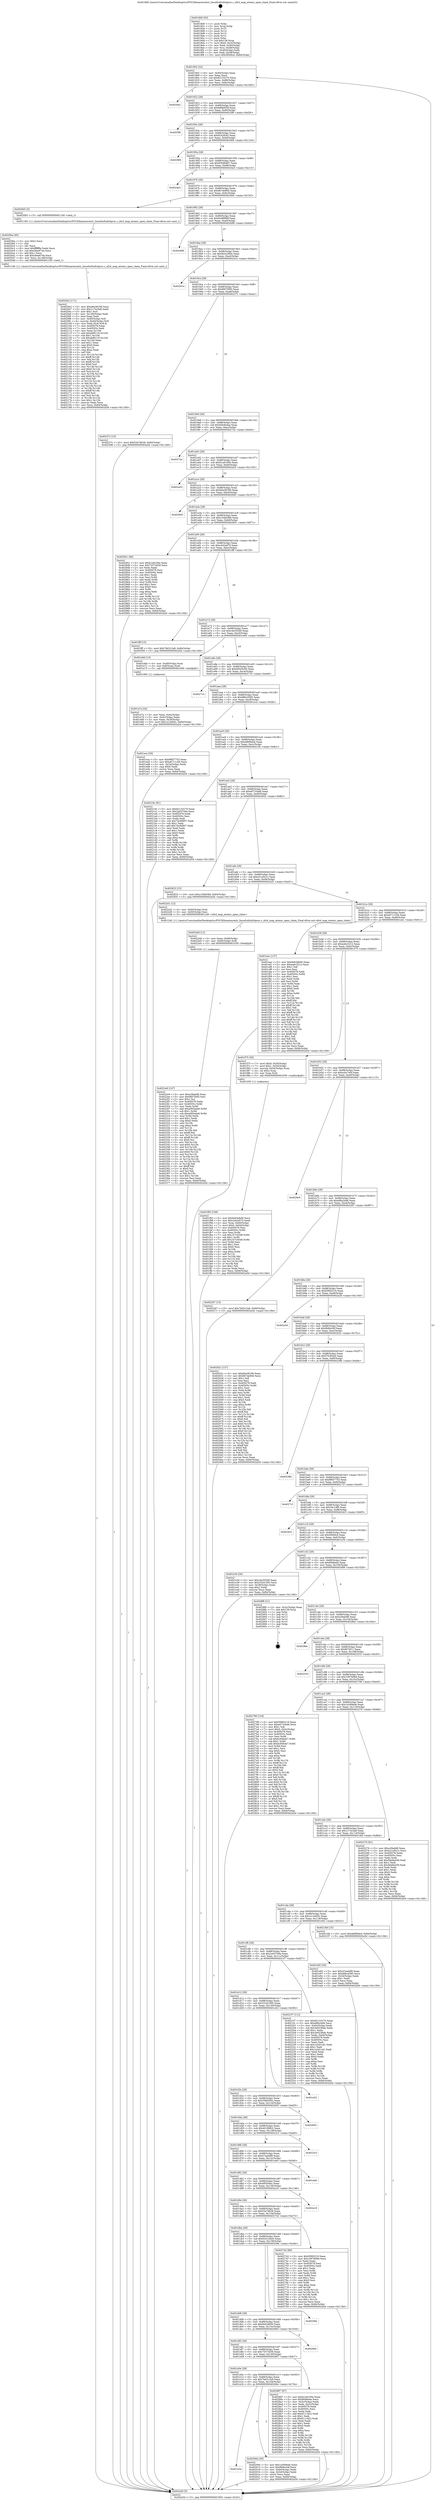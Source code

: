 digraph "0x4018d0" {
  label = "0x4018d0 (/mnt/c/Users/mathe/Desktop/tcc/POCII/binaries/extr_linuxfsnfsnfs4proc.c_nfs4_map_atomic_open_claim_Final-ollvm.out::main(0))"
  labelloc = "t"
  node[shape=record]

  Entry [label="",width=0.3,height=0.3,shape=circle,fillcolor=black,style=filled]
  "0x401902" [label="{
     0x401902 [32]\l
     | [instrs]\l
     &nbsp;&nbsp;0x401902 \<+6\>: mov -0x84(%rbp),%eax\l
     &nbsp;&nbsp;0x401908 \<+2\>: mov %eax,%ecx\l
     &nbsp;&nbsp;0x40190a \<+6\>: sub $0x82133270,%ecx\l
     &nbsp;&nbsp;0x401910 \<+6\>: mov %eax,-0x88(%rbp)\l
     &nbsp;&nbsp;0x401916 \<+6\>: mov %ecx,-0x8c(%rbp)\l
     &nbsp;&nbsp;0x40191c \<+6\>: je 00000000004029a2 \<main+0x10d2\>\l
  }"]
  "0x4029a2" [label="{
     0x4029a2\l
  }", style=dashed]
  "0x401922" [label="{
     0x401922 [28]\l
     | [instrs]\l
     &nbsp;&nbsp;0x401922 \<+5\>: jmp 0000000000401927 \<main+0x57\>\l
     &nbsp;&nbsp;0x401927 \<+6\>: mov -0x88(%rbp),%eax\l
     &nbsp;&nbsp;0x40192d \<+5\>: sub $0x8d8b655f,%eax\l
     &nbsp;&nbsp;0x401932 \<+6\>: mov %eax,-0x90(%rbp)\l
     &nbsp;&nbsp;0x401938 \<+6\>: je 00000000004025f6 \<main+0xd26\>\l
  }"]
  Exit [label="",width=0.3,height=0.3,shape=circle,fillcolor=black,style=filled,peripheries=2]
  "0x4025f6" [label="{
     0x4025f6\l
  }", style=dashed]
  "0x40193e" [label="{
     0x40193e [28]\l
     | [instrs]\l
     &nbsp;&nbsp;0x40193e \<+5\>: jmp 0000000000401943 \<main+0x73\>\l
     &nbsp;&nbsp;0x401943 \<+6\>: mov -0x88(%rbp),%eax\l
     &nbsp;&nbsp;0x401949 \<+5\>: sub $0x9242fc92,%eax\l
     &nbsp;&nbsp;0x40194e \<+6\>: mov %eax,-0x94(%rbp)\l
     &nbsp;&nbsp;0x401954 \<+6\>: je 00000000004029f4 \<main+0x1124\>\l
  }"]
  "0x4022e9" [label="{
     0x4022e9 [147]\l
     | [instrs]\l
     &nbsp;&nbsp;0x4022e9 \<+5\>: mov $0xa39ab98,%eax\l
     &nbsp;&nbsp;0x4022ee \<+5\>: mov $0x9fd700f3,%esi\l
     &nbsp;&nbsp;0x4022f3 \<+2\>: mov $0x1,%cl\l
     &nbsp;&nbsp;0x4022f5 \<+7\>: mov 0x405078,%edx\l
     &nbsp;&nbsp;0x4022fc \<+8\>: mov 0x40505c,%r8d\l
     &nbsp;&nbsp;0x402304 \<+3\>: mov %edx,%r9d\l
     &nbsp;&nbsp;0x402307 \<+7\>: add $0xa065abe6,%r9d\l
     &nbsp;&nbsp;0x40230e \<+4\>: sub $0x1,%r9d\l
     &nbsp;&nbsp;0x402312 \<+7\>: sub $0xa065abe6,%r9d\l
     &nbsp;&nbsp;0x402319 \<+4\>: imul %r9d,%edx\l
     &nbsp;&nbsp;0x40231d \<+3\>: and $0x1,%edx\l
     &nbsp;&nbsp;0x402320 \<+3\>: cmp $0x0,%edx\l
     &nbsp;&nbsp;0x402323 \<+4\>: sete %r10b\l
     &nbsp;&nbsp;0x402327 \<+4\>: cmp $0xa,%r8d\l
     &nbsp;&nbsp;0x40232b \<+4\>: setl %r11b\l
     &nbsp;&nbsp;0x40232f \<+3\>: mov %r10b,%bl\l
     &nbsp;&nbsp;0x402332 \<+3\>: xor $0xff,%bl\l
     &nbsp;&nbsp;0x402335 \<+3\>: mov %r11b,%r14b\l
     &nbsp;&nbsp;0x402338 \<+4\>: xor $0xff,%r14b\l
     &nbsp;&nbsp;0x40233c \<+3\>: xor $0x0,%cl\l
     &nbsp;&nbsp;0x40233f \<+3\>: mov %bl,%r15b\l
     &nbsp;&nbsp;0x402342 \<+4\>: and $0x0,%r15b\l
     &nbsp;&nbsp;0x402346 \<+3\>: and %cl,%r10b\l
     &nbsp;&nbsp;0x402349 \<+3\>: mov %r14b,%r12b\l
     &nbsp;&nbsp;0x40234c \<+4\>: and $0x0,%r12b\l
     &nbsp;&nbsp;0x402350 \<+3\>: and %cl,%r11b\l
     &nbsp;&nbsp;0x402353 \<+3\>: or %r10b,%r15b\l
     &nbsp;&nbsp;0x402356 \<+3\>: or %r11b,%r12b\l
     &nbsp;&nbsp;0x402359 \<+3\>: xor %r12b,%r15b\l
     &nbsp;&nbsp;0x40235c \<+3\>: or %r14b,%bl\l
     &nbsp;&nbsp;0x40235f \<+3\>: xor $0xff,%bl\l
     &nbsp;&nbsp;0x402362 \<+3\>: or $0x0,%cl\l
     &nbsp;&nbsp;0x402365 \<+2\>: and %cl,%bl\l
     &nbsp;&nbsp;0x402367 \<+3\>: or %bl,%r15b\l
     &nbsp;&nbsp;0x40236a \<+4\>: test $0x1,%r15b\l
     &nbsp;&nbsp;0x40236e \<+3\>: cmovne %esi,%eax\l
     &nbsp;&nbsp;0x402371 \<+6\>: mov %eax,-0x84(%rbp)\l
     &nbsp;&nbsp;0x402377 \<+5\>: jmp 0000000000402a5d \<main+0x118d\>\l
  }"]
  "0x4029f4" [label="{
     0x4029f4\l
  }", style=dashed]
  "0x40195a" [label="{
     0x40195a [28]\l
     | [instrs]\l
     &nbsp;&nbsp;0x40195a \<+5\>: jmp 000000000040195f \<main+0x8f\>\l
     &nbsp;&nbsp;0x40195f \<+6\>: mov -0x88(%rbp),%eax\l
     &nbsp;&nbsp;0x401965 \<+5\>: sub $0x930d6d97,%eax\l
     &nbsp;&nbsp;0x40196a \<+6\>: mov %eax,-0x98(%rbp)\l
     &nbsp;&nbsp;0x401970 \<+6\>: je 00000000004024e3 \<main+0xc13\>\l
  }"]
  "0x4022dd" [label="{
     0x4022dd [12]\l
     | [instrs]\l
     &nbsp;&nbsp;0x4022dd \<+3\>: mov %eax,-0x68(%rbp)\l
     &nbsp;&nbsp;0x4022e0 \<+4\>: mov -0x60(%rbp),%rdi\l
     &nbsp;&nbsp;0x4022e4 \<+5\>: call 0000000000401030 \<free@plt\>\l
     | [calls]\l
     &nbsp;&nbsp;0x401030 \{1\} (unknown)\l
  }"]
  "0x4024e3" [label="{
     0x4024e3\l
  }", style=dashed]
  "0x401976" [label="{
     0x401976 [28]\l
     | [instrs]\l
     &nbsp;&nbsp;0x401976 \<+5\>: jmp 000000000040197b \<main+0xab\>\l
     &nbsp;&nbsp;0x40197b \<+6\>: mov -0x88(%rbp),%eax\l
     &nbsp;&nbsp;0x401981 \<+5\>: sub $0x9b7de90d,%eax\l
     &nbsp;&nbsp;0x401986 \<+6\>: mov %eax,-0x9c(%rbp)\l
     &nbsp;&nbsp;0x40198c \<+6\>: je 00000000004020b5 \<main+0x7e5\>\l
  }"]
  "0x4020e2" [label="{
     0x4020e2 [171]\l
     | [instrs]\l
     &nbsp;&nbsp;0x4020e2 \<+5\>: mov $0xb6a38189,%ecx\l
     &nbsp;&nbsp;0x4020e7 \<+5\>: mov $0x1c74c5a8,%edx\l
     &nbsp;&nbsp;0x4020ec \<+3\>: mov $0x1,%sil\l
     &nbsp;&nbsp;0x4020ef \<+6\>: mov -0x148(%rbp),%edi\l
     &nbsp;&nbsp;0x4020f5 \<+3\>: imul %eax,%edi\l
     &nbsp;&nbsp;0x4020f8 \<+4\>: mov -0x60(%rbp),%r8\l
     &nbsp;&nbsp;0x4020fc \<+4\>: movslq -0x64(%rbp),%r9\l
     &nbsp;&nbsp;0x402100 \<+4\>: mov %edi,(%r8,%r9,4)\l
     &nbsp;&nbsp;0x402104 \<+7\>: mov 0x405078,%eax\l
     &nbsp;&nbsp;0x40210b \<+7\>: mov 0x40505c,%edi\l
     &nbsp;&nbsp;0x402112 \<+3\>: mov %eax,%r10d\l
     &nbsp;&nbsp;0x402115 \<+7\>: add $0xebf6116,%r10d\l
     &nbsp;&nbsp;0x40211c \<+4\>: sub $0x1,%r10d\l
     &nbsp;&nbsp;0x402120 \<+7\>: sub $0xebf6116,%r10d\l
     &nbsp;&nbsp;0x402127 \<+4\>: imul %r10d,%eax\l
     &nbsp;&nbsp;0x40212b \<+3\>: and $0x1,%eax\l
     &nbsp;&nbsp;0x40212e \<+3\>: cmp $0x0,%eax\l
     &nbsp;&nbsp;0x402131 \<+4\>: sete %r11b\l
     &nbsp;&nbsp;0x402135 \<+3\>: cmp $0xa,%edi\l
     &nbsp;&nbsp;0x402138 \<+3\>: setl %bl\l
     &nbsp;&nbsp;0x40213b \<+3\>: mov %r11b,%r14b\l
     &nbsp;&nbsp;0x40213e \<+4\>: xor $0xff,%r14b\l
     &nbsp;&nbsp;0x402142 \<+3\>: mov %bl,%r15b\l
     &nbsp;&nbsp;0x402145 \<+4\>: xor $0xff,%r15b\l
     &nbsp;&nbsp;0x402149 \<+4\>: xor $0x0,%sil\l
     &nbsp;&nbsp;0x40214d \<+3\>: mov %r14b,%r12b\l
     &nbsp;&nbsp;0x402150 \<+4\>: and $0x0,%r12b\l
     &nbsp;&nbsp;0x402154 \<+3\>: and %sil,%r11b\l
     &nbsp;&nbsp;0x402157 \<+3\>: mov %r15b,%r13b\l
     &nbsp;&nbsp;0x40215a \<+4\>: and $0x0,%r13b\l
     &nbsp;&nbsp;0x40215e \<+3\>: and %sil,%bl\l
     &nbsp;&nbsp;0x402161 \<+3\>: or %r11b,%r12b\l
     &nbsp;&nbsp;0x402164 \<+3\>: or %bl,%r13b\l
     &nbsp;&nbsp;0x402167 \<+3\>: xor %r13b,%r12b\l
     &nbsp;&nbsp;0x40216a \<+3\>: or %r15b,%r14b\l
     &nbsp;&nbsp;0x40216d \<+4\>: xor $0xff,%r14b\l
     &nbsp;&nbsp;0x402171 \<+4\>: or $0x0,%sil\l
     &nbsp;&nbsp;0x402175 \<+3\>: and %sil,%r14b\l
     &nbsp;&nbsp;0x402178 \<+3\>: or %r14b,%r12b\l
     &nbsp;&nbsp;0x40217b \<+4\>: test $0x1,%r12b\l
     &nbsp;&nbsp;0x40217f \<+3\>: cmovne %edx,%ecx\l
     &nbsp;&nbsp;0x402182 \<+6\>: mov %ecx,-0x84(%rbp)\l
     &nbsp;&nbsp;0x402188 \<+5\>: jmp 0000000000402a5d \<main+0x118d\>\l
  }"]
  "0x4020b5" [label="{
     0x4020b5 [5]\l
     | [instrs]\l
     &nbsp;&nbsp;0x4020b5 \<+5\>: call 0000000000401160 \<next_i\>\l
     | [calls]\l
     &nbsp;&nbsp;0x401160 \{1\} (/mnt/c/Users/mathe/Desktop/tcc/POCII/binaries/extr_linuxfsnfsnfs4proc.c_nfs4_map_atomic_open_claim_Final-ollvm.out::next_i)\l
  }"]
  "0x401992" [label="{
     0x401992 [28]\l
     | [instrs]\l
     &nbsp;&nbsp;0x401992 \<+5\>: jmp 0000000000401997 \<main+0xc7\>\l
     &nbsp;&nbsp;0x401997 \<+6\>: mov -0x88(%rbp),%eax\l
     &nbsp;&nbsp;0x40199d \<+5\>: sub $0x9cd8986f,%eax\l
     &nbsp;&nbsp;0x4019a2 \<+6\>: mov %eax,-0xa0(%rbp)\l
     &nbsp;&nbsp;0x4019a8 \<+6\>: je 0000000000402698 \<main+0xdc8\>\l
  }"]
  "0x4020ba" [label="{
     0x4020ba [40]\l
     | [instrs]\l
     &nbsp;&nbsp;0x4020ba \<+5\>: mov $0x2,%ecx\l
     &nbsp;&nbsp;0x4020bf \<+1\>: cltd\l
     &nbsp;&nbsp;0x4020c0 \<+2\>: idiv %ecx\l
     &nbsp;&nbsp;0x4020c2 \<+6\>: imul $0xfffffffe,%edx,%ecx\l
     &nbsp;&nbsp;0x4020c8 \<+6\>: sub $0xc8ee674e,%ecx\l
     &nbsp;&nbsp;0x4020ce \<+3\>: add $0x1,%ecx\l
     &nbsp;&nbsp;0x4020d1 \<+6\>: add $0xc8ee674e,%ecx\l
     &nbsp;&nbsp;0x4020d7 \<+6\>: mov %ecx,-0x148(%rbp)\l
     &nbsp;&nbsp;0x4020dd \<+5\>: call 0000000000401160 \<next_i\>\l
     | [calls]\l
     &nbsp;&nbsp;0x401160 \{1\} (/mnt/c/Users/mathe/Desktop/tcc/POCII/binaries/extr_linuxfsnfsnfs4proc.c_nfs4_map_atomic_open_claim_Final-ollvm.out::next_i)\l
  }"]
  "0x402698" [label="{
     0x402698\l
  }", style=dashed]
  "0x4019ae" [label="{
     0x4019ae [28]\l
     | [instrs]\l
     &nbsp;&nbsp;0x4019ae \<+5\>: jmp 00000000004019b3 \<main+0xe3\>\l
     &nbsp;&nbsp;0x4019b3 \<+6\>: mov -0x88(%rbp),%eax\l
     &nbsp;&nbsp;0x4019b9 \<+5\>: sub $0x9e2e390e,%eax\l
     &nbsp;&nbsp;0x4019be \<+6\>: mov %eax,-0xa4(%rbp)\l
     &nbsp;&nbsp;0x4019c4 \<+6\>: je 000000000040241e \<main+0xb4e\>\l
  }"]
  "0x401e2a" [label="{
     0x401e2a\l
  }", style=dashed]
  "0x40241e" [label="{
     0x40241e\l
  }", style=dashed]
  "0x4019ca" [label="{
     0x4019ca [28]\l
     | [instrs]\l
     &nbsp;&nbsp;0x4019ca \<+5\>: jmp 00000000004019cf \<main+0xff\>\l
     &nbsp;&nbsp;0x4019cf \<+6\>: mov -0x88(%rbp),%eax\l
     &nbsp;&nbsp;0x4019d5 \<+5\>: sub $0x9fd700f3,%eax\l
     &nbsp;&nbsp;0x4019da \<+6\>: mov %eax,-0xa8(%rbp)\l
     &nbsp;&nbsp;0x4019e0 \<+6\>: je 000000000040237c \<main+0xaac\>\l
  }"]
  "0x40200e" [label="{
     0x40200e [30]\l
     | [instrs]\l
     &nbsp;&nbsp;0x40200e \<+5\>: mov $0x1a569ede,%eax\l
     &nbsp;&nbsp;0x402013 \<+5\>: mov $0xf6dbc04f,%ecx\l
     &nbsp;&nbsp;0x402018 \<+3\>: mov -0x64(%rbp),%edx\l
     &nbsp;&nbsp;0x40201b \<+3\>: cmp -0x54(%rbp),%edx\l
     &nbsp;&nbsp;0x40201e \<+3\>: cmovl %ecx,%eax\l
     &nbsp;&nbsp;0x402021 \<+6\>: mov %eax,-0x84(%rbp)\l
     &nbsp;&nbsp;0x402027 \<+5\>: jmp 0000000000402a5d \<main+0x118d\>\l
  }"]
  "0x40237c" [label="{
     0x40237c [15]\l
     | [instrs]\l
     &nbsp;&nbsp;0x40237c \<+10\>: movl $0x53a7db28,-0x84(%rbp)\l
     &nbsp;&nbsp;0x402386 \<+5\>: jmp 0000000000402a5d \<main+0x118d\>\l
  }"]
  "0x4019e6" [label="{
     0x4019e6 [28]\l
     | [instrs]\l
     &nbsp;&nbsp;0x4019e6 \<+5\>: jmp 00000000004019eb \<main+0x11b\>\l
     &nbsp;&nbsp;0x4019eb \<+6\>: mov -0x88(%rbp),%eax\l
     &nbsp;&nbsp;0x4019f1 \<+5\>: sub $0xb0b4b4ae,%eax\l
     &nbsp;&nbsp;0x4019f6 \<+6\>: mov %eax,-0xac(%rbp)\l
     &nbsp;&nbsp;0x4019fc \<+6\>: je 000000000040272e \<main+0xe5e\>\l
  }"]
  "0x401e0e" [label="{
     0x401e0e [28]\l
     | [instrs]\l
     &nbsp;&nbsp;0x401e0e \<+5\>: jmp 0000000000401e13 \<main+0x543\>\l
     &nbsp;&nbsp;0x401e13 \<+6\>: mov -0x88(%rbp),%eax\l
     &nbsp;&nbsp;0x401e19 \<+5\>: sub $0x7b6312a9,%eax\l
     &nbsp;&nbsp;0x401e1e \<+6\>: mov %eax,-0x144(%rbp)\l
     &nbsp;&nbsp;0x401e24 \<+6\>: je 000000000040200e \<main+0x73e\>\l
  }"]
  "0x40272e" [label="{
     0x40272e\l
  }", style=dashed]
  "0x401a02" [label="{
     0x401a02 [28]\l
     | [instrs]\l
     &nbsp;&nbsp;0x401a02 \<+5\>: jmp 0000000000401a07 \<main+0x137\>\l
     &nbsp;&nbsp;0x401a07 \<+6\>: mov -0x88(%rbp),%eax\l
     &nbsp;&nbsp;0x401a0d \<+5\>: sub $0xb1a9100e,%eax\l
     &nbsp;&nbsp;0x401a12 \<+6\>: mov %eax,-0xb0(%rbp)\l
     &nbsp;&nbsp;0x401a18 \<+6\>: je 0000000000402a53 \<main+0x1183\>\l
  }"]
  "0x402897" [label="{
     0x402897 [97]\l
     | [instrs]\l
     &nbsp;&nbsp;0x402897 \<+5\>: mov $0xb1a9100e,%eax\l
     &nbsp;&nbsp;0x40289c \<+5\>: mov $0x80dbebe,%ecx\l
     &nbsp;&nbsp;0x4028a1 \<+3\>: mov -0x3c(%rbp),%edx\l
     &nbsp;&nbsp;0x4028a4 \<+3\>: mov %edx,-0x2c(%rbp)\l
     &nbsp;&nbsp;0x4028a7 \<+7\>: mov 0x405078,%edx\l
     &nbsp;&nbsp;0x4028ae \<+7\>: mov 0x40505c,%esi\l
     &nbsp;&nbsp;0x4028b5 \<+2\>: mov %edx,%edi\l
     &nbsp;&nbsp;0x4028b7 \<+6\>: add $0x9111822,%edi\l
     &nbsp;&nbsp;0x4028bd \<+3\>: sub $0x1,%edi\l
     &nbsp;&nbsp;0x4028c0 \<+6\>: sub $0x9111822,%edi\l
     &nbsp;&nbsp;0x4028c6 \<+3\>: imul %edi,%edx\l
     &nbsp;&nbsp;0x4028c9 \<+3\>: and $0x1,%edx\l
     &nbsp;&nbsp;0x4028cc \<+3\>: cmp $0x0,%edx\l
     &nbsp;&nbsp;0x4028cf \<+4\>: sete %r8b\l
     &nbsp;&nbsp;0x4028d3 \<+3\>: cmp $0xa,%esi\l
     &nbsp;&nbsp;0x4028d6 \<+4\>: setl %r9b\l
     &nbsp;&nbsp;0x4028da \<+3\>: mov %r8b,%r10b\l
     &nbsp;&nbsp;0x4028dd \<+3\>: and %r9b,%r10b\l
     &nbsp;&nbsp;0x4028e0 \<+3\>: xor %r9b,%r8b\l
     &nbsp;&nbsp;0x4028e3 \<+3\>: or %r8b,%r10b\l
     &nbsp;&nbsp;0x4028e6 \<+4\>: test $0x1,%r10b\l
     &nbsp;&nbsp;0x4028ea \<+3\>: cmovne %ecx,%eax\l
     &nbsp;&nbsp;0x4028ed \<+6\>: mov %eax,-0x84(%rbp)\l
     &nbsp;&nbsp;0x4028f3 \<+5\>: jmp 0000000000402a5d \<main+0x118d\>\l
  }"]
  "0x402a53" [label="{
     0x402a53\l
  }", style=dashed]
  "0x401a1e" [label="{
     0x401a1e [28]\l
     | [instrs]\l
     &nbsp;&nbsp;0x401a1e \<+5\>: jmp 0000000000401a23 \<main+0x153\>\l
     &nbsp;&nbsp;0x401a23 \<+6\>: mov -0x88(%rbp),%eax\l
     &nbsp;&nbsp;0x401a29 \<+5\>: sub $0xb6a38189,%eax\l
     &nbsp;&nbsp;0x401a2e \<+6\>: mov %eax,-0xb4(%rbp)\l
     &nbsp;&nbsp;0x401a34 \<+6\>: je 0000000000402945 \<main+0x1075\>\l
  }"]
  "0x401df2" [label="{
     0x401df2 [28]\l
     | [instrs]\l
     &nbsp;&nbsp;0x401df2 \<+5\>: jmp 0000000000401df7 \<main+0x527\>\l
     &nbsp;&nbsp;0x401df7 \<+6\>: mov -0x88(%rbp),%eax\l
     &nbsp;&nbsp;0x401dfd \<+5\>: sub $0x73373d39,%eax\l
     &nbsp;&nbsp;0x401e02 \<+6\>: mov %eax,-0x140(%rbp)\l
     &nbsp;&nbsp;0x401e08 \<+6\>: je 0000000000402897 \<main+0xfc7\>\l
  }"]
  "0x402945" [label="{
     0x402945\l
  }", style=dashed]
  "0x401a3a" [label="{
     0x401a3a [28]\l
     | [instrs]\l
     &nbsp;&nbsp;0x401a3a \<+5\>: jmp 0000000000401a3f \<main+0x16f\>\l
     &nbsp;&nbsp;0x401a3f \<+6\>: mov -0x88(%rbp),%eax\l
     &nbsp;&nbsp;0x401a45 \<+5\>: sub $0xc10bb589,%eax\l
     &nbsp;&nbsp;0x401a4a \<+6\>: mov %eax,-0xb8(%rbp)\l
     &nbsp;&nbsp;0x401a50 \<+6\>: je 0000000000402841 \<main+0xf71\>\l
  }"]
  "0x40290d" [label="{
     0x40290d\l
  }", style=dashed]
  "0x402841" [label="{
     0x402841 [86]\l
     | [instrs]\l
     &nbsp;&nbsp;0x402841 \<+5\>: mov $0xb1a9100e,%eax\l
     &nbsp;&nbsp;0x402846 \<+5\>: mov $0x73373d39,%ecx\l
     &nbsp;&nbsp;0x40284b \<+2\>: xor %edx,%edx\l
     &nbsp;&nbsp;0x40284d \<+7\>: mov 0x405078,%esi\l
     &nbsp;&nbsp;0x402854 \<+7\>: mov 0x40505c,%edi\l
     &nbsp;&nbsp;0x40285b \<+3\>: sub $0x1,%edx\l
     &nbsp;&nbsp;0x40285e \<+3\>: mov %esi,%r8d\l
     &nbsp;&nbsp;0x402861 \<+3\>: add %edx,%r8d\l
     &nbsp;&nbsp;0x402864 \<+4\>: imul %r8d,%esi\l
     &nbsp;&nbsp;0x402868 \<+3\>: and $0x1,%esi\l
     &nbsp;&nbsp;0x40286b \<+3\>: cmp $0x0,%esi\l
     &nbsp;&nbsp;0x40286e \<+4\>: sete %r9b\l
     &nbsp;&nbsp;0x402872 \<+3\>: cmp $0xa,%edi\l
     &nbsp;&nbsp;0x402875 \<+4\>: setl %r10b\l
     &nbsp;&nbsp;0x402879 \<+3\>: mov %r9b,%r11b\l
     &nbsp;&nbsp;0x40287c \<+3\>: and %r10b,%r11b\l
     &nbsp;&nbsp;0x40287f \<+3\>: xor %r10b,%r9b\l
     &nbsp;&nbsp;0x402882 \<+3\>: or %r9b,%r11b\l
     &nbsp;&nbsp;0x402885 \<+4\>: test $0x1,%r11b\l
     &nbsp;&nbsp;0x402889 \<+3\>: cmovne %ecx,%eax\l
     &nbsp;&nbsp;0x40288c \<+6\>: mov %eax,-0x84(%rbp)\l
     &nbsp;&nbsp;0x402892 \<+5\>: jmp 0000000000402a5d \<main+0x118d\>\l
  }"]
  "0x401a56" [label="{
     0x401a56 [28]\l
     | [instrs]\l
     &nbsp;&nbsp;0x401a56 \<+5\>: jmp 0000000000401a5b \<main+0x18b\>\l
     &nbsp;&nbsp;0x401a5b \<+6\>: mov -0x88(%rbp),%eax\l
     &nbsp;&nbsp;0x401a61 \<+5\>: sub $0xc442e070,%eax\l
     &nbsp;&nbsp;0x401a66 \<+6\>: mov %eax,-0xbc(%rbp)\l
     &nbsp;&nbsp;0x401a6c \<+6\>: je 0000000000401fff \<main+0x72f\>\l
  }"]
  "0x401dd6" [label="{
     0x401dd6 [28]\l
     | [instrs]\l
     &nbsp;&nbsp;0x401dd6 \<+5\>: jmp 0000000000401ddb \<main+0x50b\>\l
     &nbsp;&nbsp;0x401ddb \<+6\>: mov -0x88(%rbp),%eax\l
     &nbsp;&nbsp;0x401de1 \<+5\>: sub $0x6e63db00,%eax\l
     &nbsp;&nbsp;0x401de6 \<+6\>: mov %eax,-0x13c(%rbp)\l
     &nbsp;&nbsp;0x401dec \<+6\>: je 000000000040290d \<main+0x103d\>\l
  }"]
  "0x401fff" [label="{
     0x401fff [15]\l
     | [instrs]\l
     &nbsp;&nbsp;0x401fff \<+10\>: movl $0x7b6312a9,-0x84(%rbp)\l
     &nbsp;&nbsp;0x402009 \<+5\>: jmp 0000000000402a5d \<main+0x118d\>\l
  }"]
  "0x401a72" [label="{
     0x401a72 [28]\l
     | [instrs]\l
     &nbsp;&nbsp;0x401a72 \<+5\>: jmp 0000000000401a77 \<main+0x1a7\>\l
     &nbsp;&nbsp;0x401a77 \<+6\>: mov -0x88(%rbp),%eax\l
     &nbsp;&nbsp;0x401a7d \<+5\>: sub $0xc4e35549,%eax\l
     &nbsp;&nbsp;0x401a82 \<+6\>: mov %eax,-0xc0(%rbp)\l
     &nbsp;&nbsp;0x401a88 \<+6\>: je 0000000000401e6d \<main+0x59d\>\l
  }"]
  "0x40258e" [label="{
     0x40258e\l
  }", style=dashed]
  "0x401e6d" [label="{
     0x401e6d [13]\l
     | [instrs]\l
     &nbsp;&nbsp;0x401e6d \<+4\>: mov -0x48(%rbp),%rax\l
     &nbsp;&nbsp;0x401e71 \<+4\>: mov 0x8(%rax),%rdi\l
     &nbsp;&nbsp;0x401e75 \<+5\>: call 0000000000401060 \<atoi@plt\>\l
     | [calls]\l
     &nbsp;&nbsp;0x401060 \{1\} (unknown)\l
  }"]
  "0x401a8e" [label="{
     0x401a8e [28]\l
     | [instrs]\l
     &nbsp;&nbsp;0x401a8e \<+5\>: jmp 0000000000401a93 \<main+0x1c3\>\l
     &nbsp;&nbsp;0x401a93 \<+6\>: mov -0x88(%rbp),%eax\l
     &nbsp;&nbsp;0x401a99 \<+5\>: sub $0xd0045c50,%eax\l
     &nbsp;&nbsp;0x401a9e \<+6\>: mov %eax,-0xc4(%rbp)\l
     &nbsp;&nbsp;0x401aa4 \<+6\>: je 0000000000402710 \<main+0xe40\>\l
  }"]
  "0x401dba" [label="{
     0x401dba [28]\l
     | [instrs]\l
     &nbsp;&nbsp;0x401dba \<+5\>: jmp 0000000000401dbf \<main+0x4ef\>\l
     &nbsp;&nbsp;0x401dbf \<+6\>: mov -0x88(%rbp),%eax\l
     &nbsp;&nbsp;0x401dc5 \<+5\>: sub $0x6201d2e0,%eax\l
     &nbsp;&nbsp;0x401dca \<+6\>: mov %eax,-0x138(%rbp)\l
     &nbsp;&nbsp;0x401dd0 \<+6\>: je 000000000040258e \<main+0xcbe\>\l
  }"]
  "0x402710" [label="{
     0x402710\l
  }", style=dashed]
  "0x401aaa" [label="{
     0x401aaa [28]\l
     | [instrs]\l
     &nbsp;&nbsp;0x401aaa \<+5\>: jmp 0000000000401aaf \<main+0x1df\>\l
     &nbsp;&nbsp;0x401aaf \<+6\>: mov -0x88(%rbp),%eax\l
     &nbsp;&nbsp;0x401ab5 \<+5\>: sub $0xd8bc4585,%eax\l
     &nbsp;&nbsp;0x401aba \<+6\>: mov %eax,-0xc8(%rbp)\l
     &nbsp;&nbsp;0x401ac0 \<+6\>: je 0000000000401ece \<main+0x5fe\>\l
  }"]
  "0x402742" [label="{
     0x402742 [86]\l
     | [instrs]\l
     &nbsp;&nbsp;0x402742 \<+5\>: mov $0xf3993219,%eax\l
     &nbsp;&nbsp;0x402747 \<+5\>: mov $0x1097609d,%ecx\l
     &nbsp;&nbsp;0x40274c \<+2\>: xor %edx,%edx\l
     &nbsp;&nbsp;0x40274e \<+7\>: mov 0x405078,%esi\l
     &nbsp;&nbsp;0x402755 \<+7\>: mov 0x40505c,%edi\l
     &nbsp;&nbsp;0x40275c \<+3\>: sub $0x1,%edx\l
     &nbsp;&nbsp;0x40275f \<+3\>: mov %esi,%r8d\l
     &nbsp;&nbsp;0x402762 \<+3\>: add %edx,%r8d\l
     &nbsp;&nbsp;0x402765 \<+4\>: imul %r8d,%esi\l
     &nbsp;&nbsp;0x402769 \<+3\>: and $0x1,%esi\l
     &nbsp;&nbsp;0x40276c \<+3\>: cmp $0x0,%esi\l
     &nbsp;&nbsp;0x40276f \<+4\>: sete %r9b\l
     &nbsp;&nbsp;0x402773 \<+3\>: cmp $0xa,%edi\l
     &nbsp;&nbsp;0x402776 \<+4\>: setl %r10b\l
     &nbsp;&nbsp;0x40277a \<+3\>: mov %r9b,%r11b\l
     &nbsp;&nbsp;0x40277d \<+3\>: and %r10b,%r11b\l
     &nbsp;&nbsp;0x402780 \<+3\>: xor %r10b,%r9b\l
     &nbsp;&nbsp;0x402783 \<+3\>: or %r9b,%r11b\l
     &nbsp;&nbsp;0x402786 \<+4\>: test $0x1,%r11b\l
     &nbsp;&nbsp;0x40278a \<+3\>: cmovne %ecx,%eax\l
     &nbsp;&nbsp;0x40278d \<+6\>: mov %eax,-0x84(%rbp)\l
     &nbsp;&nbsp;0x402793 \<+5\>: jmp 0000000000402a5d \<main+0x118d\>\l
  }"]
  "0x401ece" [label="{
     0x401ece [30]\l
     | [instrs]\l
     &nbsp;&nbsp;0x401ece \<+5\>: mov $0xf9857753,%eax\l
     &nbsp;&nbsp;0x401ed3 \<+5\>: mov $0xe6711c56,%ecx\l
     &nbsp;&nbsp;0x401ed8 \<+3\>: mov -0x34(%rbp),%edx\l
     &nbsp;&nbsp;0x401edb \<+3\>: cmp $0x0,%edx\l
     &nbsp;&nbsp;0x401ede \<+3\>: cmove %ecx,%eax\l
     &nbsp;&nbsp;0x401ee1 \<+6\>: mov %eax,-0x84(%rbp)\l
     &nbsp;&nbsp;0x401ee7 \<+5\>: jmp 0000000000402a5d \<main+0x118d\>\l
  }"]
  "0x401ac6" [label="{
     0x401ac6 [28]\l
     | [instrs]\l
     &nbsp;&nbsp;0x401ac6 \<+5\>: jmp 0000000000401acb \<main+0x1fb\>\l
     &nbsp;&nbsp;0x401acb \<+6\>: mov -0x88(%rbp),%eax\l
     &nbsp;&nbsp;0x401ad1 \<+5\>: sub $0xdd6f0ab4,%eax\l
     &nbsp;&nbsp;0x401ad6 \<+6\>: mov %eax,-0xcc(%rbp)\l
     &nbsp;&nbsp;0x401adc \<+6\>: je 000000000040219c \<main+0x8cc\>\l
  }"]
  "0x401d9e" [label="{
     0x401d9e [28]\l
     | [instrs]\l
     &nbsp;&nbsp;0x401d9e \<+5\>: jmp 0000000000401da3 \<main+0x4d3\>\l
     &nbsp;&nbsp;0x401da3 \<+6\>: mov -0x88(%rbp),%eax\l
     &nbsp;&nbsp;0x401da9 \<+5\>: sub $0x53a7db28,%eax\l
     &nbsp;&nbsp;0x401dae \<+6\>: mov %eax,-0x134(%rbp)\l
     &nbsp;&nbsp;0x401db4 \<+6\>: je 0000000000402742 \<main+0xe72\>\l
  }"]
  "0x40219c" [label="{
     0x40219c [91]\l
     | [instrs]\l
     &nbsp;&nbsp;0x40219c \<+5\>: mov $0x82133270,%eax\l
     &nbsp;&nbsp;0x4021a1 \<+5\>: mov $0x2a037e9a,%ecx\l
     &nbsp;&nbsp;0x4021a6 \<+7\>: mov 0x405078,%edx\l
     &nbsp;&nbsp;0x4021ad \<+7\>: mov 0x40505c,%esi\l
     &nbsp;&nbsp;0x4021b4 \<+2\>: mov %edx,%edi\l
     &nbsp;&nbsp;0x4021b6 \<+6\>: sub $0x7dc90857,%edi\l
     &nbsp;&nbsp;0x4021bc \<+3\>: sub $0x1,%edi\l
     &nbsp;&nbsp;0x4021bf \<+6\>: add $0x7dc90857,%edi\l
     &nbsp;&nbsp;0x4021c5 \<+3\>: imul %edi,%edx\l
     &nbsp;&nbsp;0x4021c8 \<+3\>: and $0x1,%edx\l
     &nbsp;&nbsp;0x4021cb \<+3\>: cmp $0x0,%edx\l
     &nbsp;&nbsp;0x4021ce \<+4\>: sete %r8b\l
     &nbsp;&nbsp;0x4021d2 \<+3\>: cmp $0xa,%esi\l
     &nbsp;&nbsp;0x4021d5 \<+4\>: setl %r9b\l
     &nbsp;&nbsp;0x4021d9 \<+3\>: mov %r8b,%r10b\l
     &nbsp;&nbsp;0x4021dc \<+3\>: and %r9b,%r10b\l
     &nbsp;&nbsp;0x4021df \<+3\>: xor %r9b,%r8b\l
     &nbsp;&nbsp;0x4021e2 \<+3\>: or %r8b,%r10b\l
     &nbsp;&nbsp;0x4021e5 \<+4\>: test $0x1,%r10b\l
     &nbsp;&nbsp;0x4021e9 \<+3\>: cmovne %ecx,%eax\l
     &nbsp;&nbsp;0x4021ec \<+6\>: mov %eax,-0x84(%rbp)\l
     &nbsp;&nbsp;0x4021f2 \<+5\>: jmp 0000000000402a5d \<main+0x118d\>\l
  }"]
  "0x401ae2" [label="{
     0x401ae2 [28]\l
     | [instrs]\l
     &nbsp;&nbsp;0x401ae2 \<+5\>: jmp 0000000000401ae7 \<main+0x217\>\l
     &nbsp;&nbsp;0x401ae7 \<+6\>: mov -0x88(%rbp),%eax\l
     &nbsp;&nbsp;0x401aed \<+5\>: sub $0xe0733ed6,%eax\l
     &nbsp;&nbsp;0x401af2 \<+6\>: mov %eax,-0xd0(%rbp)\l
     &nbsp;&nbsp;0x401af8 \<+6\>: je 0000000000402832 \<main+0xf62\>\l
  }"]
  "0x402a16" [label="{
     0x402a16\l
  }", style=dashed]
  "0x402832" [label="{
     0x402832 [15]\l
     | [instrs]\l
     &nbsp;&nbsp;0x402832 \<+10\>: movl $0xc10bb589,-0x84(%rbp)\l
     &nbsp;&nbsp;0x40283c \<+5\>: jmp 0000000000402a5d \<main+0x118d\>\l
  }"]
  "0x401afe" [label="{
     0x401afe [28]\l
     | [instrs]\l
     &nbsp;&nbsp;0x401afe \<+5\>: jmp 0000000000401b03 \<main+0x233\>\l
     &nbsp;&nbsp;0x401b03 \<+6\>: mov -0x88(%rbp),%eax\l
     &nbsp;&nbsp;0x401b09 \<+5\>: sub $0xe21e921c,%eax\l
     &nbsp;&nbsp;0x401b0e \<+6\>: mov %eax,-0xd4(%rbp)\l
     &nbsp;&nbsp;0x401b14 \<+6\>: je 00000000004022d1 \<main+0xa01\>\l
  }"]
  "0x401d82" [label="{
     0x401d82 [28]\l
     | [instrs]\l
     &nbsp;&nbsp;0x401d82 \<+5\>: jmp 0000000000401d87 \<main+0x4b7\>\l
     &nbsp;&nbsp;0x401d87 \<+6\>: mov -0x88(%rbp),%eax\l
     &nbsp;&nbsp;0x401d8d \<+5\>: sub $0x4f0556ec,%eax\l
     &nbsp;&nbsp;0x401d92 \<+6\>: mov %eax,-0x130(%rbp)\l
     &nbsp;&nbsp;0x401d98 \<+6\>: je 0000000000402a16 \<main+0x1146\>\l
  }"]
  "0x4022d1" [label="{
     0x4022d1 [12]\l
     | [instrs]\l
     &nbsp;&nbsp;0x4022d1 \<+4\>: mov -0x60(%rbp),%rdi\l
     &nbsp;&nbsp;0x4022d5 \<+3\>: mov -0x50(%rbp),%esi\l
     &nbsp;&nbsp;0x4022d8 \<+5\>: call 0000000000401240 \<nfs4_map_atomic_open_claim\>\l
     | [calls]\l
     &nbsp;&nbsp;0x401240 \{1\} (/mnt/c/Users/mathe/Desktop/tcc/POCII/binaries/extr_linuxfsnfsnfs4proc.c_nfs4_map_atomic_open_claim_Final-ollvm.out::nfs4_map_atomic_open_claim)\l
  }"]
  "0x401b1a" [label="{
     0x401b1a [28]\l
     | [instrs]\l
     &nbsp;&nbsp;0x401b1a \<+5\>: jmp 0000000000401b1f \<main+0x24f\>\l
     &nbsp;&nbsp;0x401b1f \<+6\>: mov -0x88(%rbp),%eax\l
     &nbsp;&nbsp;0x401b25 \<+5\>: sub $0xe6711c56,%eax\l
     &nbsp;&nbsp;0x401b2a \<+6\>: mov %eax,-0xd8(%rbp)\l
     &nbsp;&nbsp;0x401b30 \<+6\>: je 0000000000401eec \<main+0x61c\>\l
  }"]
  "0x401eb0" [label="{
     0x401eb0\l
  }", style=dashed]
  "0x401eec" [label="{
     0x401eec [137]\l
     | [instrs]\l
     &nbsp;&nbsp;0x401eec \<+5\>: mov $0x6e63db00,%eax\l
     &nbsp;&nbsp;0x401ef1 \<+5\>: mov $0xea6c3212,%ecx\l
     &nbsp;&nbsp;0x401ef6 \<+2\>: mov $0x1,%dl\l
     &nbsp;&nbsp;0x401ef8 \<+2\>: xor %esi,%esi\l
     &nbsp;&nbsp;0x401efa \<+7\>: mov 0x405078,%edi\l
     &nbsp;&nbsp;0x401f01 \<+8\>: mov 0x40505c,%r8d\l
     &nbsp;&nbsp;0x401f09 \<+3\>: sub $0x1,%esi\l
     &nbsp;&nbsp;0x401f0c \<+3\>: mov %edi,%r9d\l
     &nbsp;&nbsp;0x401f0f \<+3\>: add %esi,%r9d\l
     &nbsp;&nbsp;0x401f12 \<+4\>: imul %r9d,%edi\l
     &nbsp;&nbsp;0x401f16 \<+3\>: and $0x1,%edi\l
     &nbsp;&nbsp;0x401f19 \<+3\>: cmp $0x0,%edi\l
     &nbsp;&nbsp;0x401f1c \<+4\>: sete %r10b\l
     &nbsp;&nbsp;0x401f20 \<+4\>: cmp $0xa,%r8d\l
     &nbsp;&nbsp;0x401f24 \<+4\>: setl %r11b\l
     &nbsp;&nbsp;0x401f28 \<+3\>: mov %r10b,%bl\l
     &nbsp;&nbsp;0x401f2b \<+3\>: xor $0xff,%bl\l
     &nbsp;&nbsp;0x401f2e \<+3\>: mov %r11b,%r14b\l
     &nbsp;&nbsp;0x401f31 \<+4\>: xor $0xff,%r14b\l
     &nbsp;&nbsp;0x401f35 \<+3\>: xor $0x1,%dl\l
     &nbsp;&nbsp;0x401f38 \<+3\>: mov %bl,%r15b\l
     &nbsp;&nbsp;0x401f3b \<+4\>: and $0xff,%r15b\l
     &nbsp;&nbsp;0x401f3f \<+3\>: and %dl,%r10b\l
     &nbsp;&nbsp;0x401f42 \<+3\>: mov %r14b,%r12b\l
     &nbsp;&nbsp;0x401f45 \<+4\>: and $0xff,%r12b\l
     &nbsp;&nbsp;0x401f49 \<+3\>: and %dl,%r11b\l
     &nbsp;&nbsp;0x401f4c \<+3\>: or %r10b,%r15b\l
     &nbsp;&nbsp;0x401f4f \<+3\>: or %r11b,%r12b\l
     &nbsp;&nbsp;0x401f52 \<+3\>: xor %r12b,%r15b\l
     &nbsp;&nbsp;0x401f55 \<+3\>: or %r14b,%bl\l
     &nbsp;&nbsp;0x401f58 \<+3\>: xor $0xff,%bl\l
     &nbsp;&nbsp;0x401f5b \<+3\>: or $0x1,%dl\l
     &nbsp;&nbsp;0x401f5e \<+2\>: and %dl,%bl\l
     &nbsp;&nbsp;0x401f60 \<+3\>: or %bl,%r15b\l
     &nbsp;&nbsp;0x401f63 \<+4\>: test $0x1,%r15b\l
     &nbsp;&nbsp;0x401f67 \<+3\>: cmovne %ecx,%eax\l
     &nbsp;&nbsp;0x401f6a \<+6\>: mov %eax,-0x84(%rbp)\l
     &nbsp;&nbsp;0x401f70 \<+5\>: jmp 0000000000402a5d \<main+0x118d\>\l
  }"]
  "0x401b36" [label="{
     0x401b36 [28]\l
     | [instrs]\l
     &nbsp;&nbsp;0x401b36 \<+5\>: jmp 0000000000401b3b \<main+0x26b\>\l
     &nbsp;&nbsp;0x401b3b \<+6\>: mov -0x88(%rbp),%eax\l
     &nbsp;&nbsp;0x401b41 \<+5\>: sub $0xea6c3212,%eax\l
     &nbsp;&nbsp;0x401b46 \<+6\>: mov %eax,-0xdc(%rbp)\l
     &nbsp;&nbsp;0x401b4c \<+6\>: je 0000000000401f75 \<main+0x6a5\>\l
  }"]
  "0x401d66" [label="{
     0x401d66 [28]\l
     | [instrs]\l
     &nbsp;&nbsp;0x401d66 \<+5\>: jmp 0000000000401d6b \<main+0x49b\>\l
     &nbsp;&nbsp;0x401d6b \<+6\>: mov -0x88(%rbp),%eax\l
     &nbsp;&nbsp;0x401d71 \<+5\>: sub $0x47ead4f9,%eax\l
     &nbsp;&nbsp;0x401d76 \<+6\>: mov %eax,-0x12c(%rbp)\l
     &nbsp;&nbsp;0x401d7c \<+6\>: je 0000000000401eb0 \<main+0x5e0\>\l
  }"]
  "0x401f75" [label="{
     0x401f75 [30]\l
     | [instrs]\l
     &nbsp;&nbsp;0x401f75 \<+7\>: movl $0x0,-0x50(%rbp)\l
     &nbsp;&nbsp;0x401f7c \<+7\>: movl $0x1,-0x54(%rbp)\l
     &nbsp;&nbsp;0x401f83 \<+4\>: movslq -0x54(%rbp),%rax\l
     &nbsp;&nbsp;0x401f87 \<+4\>: shl $0x2,%rax\l
     &nbsp;&nbsp;0x401f8b \<+3\>: mov %rax,%rdi\l
     &nbsp;&nbsp;0x401f8e \<+5\>: call 0000000000401050 \<malloc@plt\>\l
     | [calls]\l
     &nbsp;&nbsp;0x401050 \{1\} (unknown)\l
  }"]
  "0x401b52" [label="{
     0x401b52 [28]\l
     | [instrs]\l
     &nbsp;&nbsp;0x401b52 \<+5\>: jmp 0000000000401b57 \<main+0x287\>\l
     &nbsp;&nbsp;0x401b57 \<+6\>: mov -0x88(%rbp),%eax\l
     &nbsp;&nbsp;0x401b5d \<+5\>: sub $0xecbc7e0f,%eax\l
     &nbsp;&nbsp;0x401b62 \<+6\>: mov %eax,-0xe0(%rbp)\l
     &nbsp;&nbsp;0x401b68 \<+6\>: je 00000000004029e5 \<main+0x1115\>\l
  }"]
  "0x4023c3" [label="{
     0x4023c3\l
  }", style=dashed]
  "0x4029e5" [label="{
     0x4029e5\l
  }", style=dashed]
  "0x401b6e" [label="{
     0x401b6e [28]\l
     | [instrs]\l
     &nbsp;&nbsp;0x401b6e \<+5\>: jmp 0000000000401b73 \<main+0x2a3\>\l
     &nbsp;&nbsp;0x401b73 \<+6\>: mov -0x88(%rbp),%eax\l
     &nbsp;&nbsp;0x401b79 \<+5\>: sub $0xef8a2d46,%eax\l
     &nbsp;&nbsp;0x401b7e \<+6\>: mov %eax,-0xe4(%rbp)\l
     &nbsp;&nbsp;0x401b84 \<+6\>: je 0000000000402267 \<main+0x997\>\l
  }"]
  "0x401d4a" [label="{
     0x401d4a [28]\l
     | [instrs]\l
     &nbsp;&nbsp;0x401d4a \<+5\>: jmp 0000000000401d4f \<main+0x47f\>\l
     &nbsp;&nbsp;0x401d4f \<+6\>: mov -0x88(%rbp),%eax\l
     &nbsp;&nbsp;0x401d55 \<+5\>: sub $0x40189fc2,%eax\l
     &nbsp;&nbsp;0x401d5a \<+6\>: mov %eax,-0x128(%rbp)\l
     &nbsp;&nbsp;0x401d60 \<+6\>: je 00000000004023c3 \<main+0xaf3\>\l
  }"]
  "0x402267" [label="{
     0x402267 [15]\l
     | [instrs]\l
     &nbsp;&nbsp;0x402267 \<+10\>: movl $0x7b6312a9,-0x84(%rbp)\l
     &nbsp;&nbsp;0x402271 \<+5\>: jmp 0000000000402a5d \<main+0x118d\>\l
  }"]
  "0x401b8a" [label="{
     0x401b8a [28]\l
     | [instrs]\l
     &nbsp;&nbsp;0x401b8a \<+5\>: jmp 0000000000401b8f \<main+0x2bf\>\l
     &nbsp;&nbsp;0x401b8f \<+6\>: mov -0x88(%rbp),%eax\l
     &nbsp;&nbsp;0x401b95 \<+5\>: sub $0xf3993219,%eax\l
     &nbsp;&nbsp;0x401b9a \<+6\>: mov %eax,-0xe8(%rbp)\l
     &nbsp;&nbsp;0x401ba0 \<+6\>: je 0000000000402a3d \<main+0x116d\>\l
  }"]
  "0x402605" [label="{
     0x402605\l
  }", style=dashed]
  "0x402a3d" [label="{
     0x402a3d\l
  }", style=dashed]
  "0x401ba6" [label="{
     0x401ba6 [28]\l
     | [instrs]\l
     &nbsp;&nbsp;0x401ba6 \<+5\>: jmp 0000000000401bab \<main+0x2db\>\l
     &nbsp;&nbsp;0x401bab \<+6\>: mov -0x88(%rbp),%eax\l
     &nbsp;&nbsp;0x401bb1 \<+5\>: sub $0xf6dbc04f,%eax\l
     &nbsp;&nbsp;0x401bb6 \<+6\>: mov %eax,-0xec(%rbp)\l
     &nbsp;&nbsp;0x401bbc \<+6\>: je 000000000040202c \<main+0x75c\>\l
  }"]
  "0x401d2e" [label="{
     0x401d2e [28]\l
     | [instrs]\l
     &nbsp;&nbsp;0x401d2e \<+5\>: jmp 0000000000401d33 \<main+0x463\>\l
     &nbsp;&nbsp;0x401d33 \<+6\>: mov -0x88(%rbp),%eax\l
     &nbsp;&nbsp;0x401d39 \<+5\>: sub $0x3366393c,%eax\l
     &nbsp;&nbsp;0x401d3e \<+6\>: mov %eax,-0x124(%rbp)\l
     &nbsp;&nbsp;0x401d44 \<+6\>: je 0000000000402605 \<main+0xd35\>\l
  }"]
  "0x40202c" [label="{
     0x40202c [137]\l
     | [instrs]\l
     &nbsp;&nbsp;0x40202c \<+5\>: mov $0xb6a38189,%eax\l
     &nbsp;&nbsp;0x402031 \<+5\>: mov $0x9b7de90d,%ecx\l
     &nbsp;&nbsp;0x402036 \<+2\>: mov $0x1,%dl\l
     &nbsp;&nbsp;0x402038 \<+2\>: xor %esi,%esi\l
     &nbsp;&nbsp;0x40203a \<+7\>: mov 0x405078,%edi\l
     &nbsp;&nbsp;0x402041 \<+8\>: mov 0x40505c,%r8d\l
     &nbsp;&nbsp;0x402049 \<+3\>: sub $0x1,%esi\l
     &nbsp;&nbsp;0x40204c \<+3\>: mov %edi,%r9d\l
     &nbsp;&nbsp;0x40204f \<+3\>: add %esi,%r9d\l
     &nbsp;&nbsp;0x402052 \<+4\>: imul %r9d,%edi\l
     &nbsp;&nbsp;0x402056 \<+3\>: and $0x1,%edi\l
     &nbsp;&nbsp;0x402059 \<+3\>: cmp $0x0,%edi\l
     &nbsp;&nbsp;0x40205c \<+4\>: sete %r10b\l
     &nbsp;&nbsp;0x402060 \<+4\>: cmp $0xa,%r8d\l
     &nbsp;&nbsp;0x402064 \<+4\>: setl %r11b\l
     &nbsp;&nbsp;0x402068 \<+3\>: mov %r10b,%bl\l
     &nbsp;&nbsp;0x40206b \<+3\>: xor $0xff,%bl\l
     &nbsp;&nbsp;0x40206e \<+3\>: mov %r11b,%r14b\l
     &nbsp;&nbsp;0x402071 \<+4\>: xor $0xff,%r14b\l
     &nbsp;&nbsp;0x402075 \<+3\>: xor $0x0,%dl\l
     &nbsp;&nbsp;0x402078 \<+3\>: mov %bl,%r15b\l
     &nbsp;&nbsp;0x40207b \<+4\>: and $0x0,%r15b\l
     &nbsp;&nbsp;0x40207f \<+3\>: and %dl,%r10b\l
     &nbsp;&nbsp;0x402082 \<+3\>: mov %r14b,%r12b\l
     &nbsp;&nbsp;0x402085 \<+4\>: and $0x0,%r12b\l
     &nbsp;&nbsp;0x402089 \<+3\>: and %dl,%r11b\l
     &nbsp;&nbsp;0x40208c \<+3\>: or %r10b,%r15b\l
     &nbsp;&nbsp;0x40208f \<+3\>: or %r11b,%r12b\l
     &nbsp;&nbsp;0x402092 \<+3\>: xor %r12b,%r15b\l
     &nbsp;&nbsp;0x402095 \<+3\>: or %r14b,%bl\l
     &nbsp;&nbsp;0x402098 \<+3\>: xor $0xff,%bl\l
     &nbsp;&nbsp;0x40209b \<+3\>: or $0x0,%dl\l
     &nbsp;&nbsp;0x40209e \<+2\>: and %dl,%bl\l
     &nbsp;&nbsp;0x4020a0 \<+3\>: or %bl,%r15b\l
     &nbsp;&nbsp;0x4020a3 \<+4\>: test $0x1,%r15b\l
     &nbsp;&nbsp;0x4020a7 \<+3\>: cmovne %ecx,%eax\l
     &nbsp;&nbsp;0x4020aa \<+6\>: mov %eax,-0x84(%rbp)\l
     &nbsp;&nbsp;0x4020b0 \<+5\>: jmp 0000000000402a5d \<main+0x118d\>\l
  }"]
  "0x401bc2" [label="{
     0x401bc2 [28]\l
     | [instrs]\l
     &nbsp;&nbsp;0x401bc2 \<+5\>: jmp 0000000000401bc7 \<main+0x2f7\>\l
     &nbsp;&nbsp;0x401bc7 \<+6\>: mov -0x88(%rbp),%eax\l
     &nbsp;&nbsp;0x401bcd \<+5\>: sub $0xf76365c8,%eax\l
     &nbsp;&nbsp;0x401bd2 \<+6\>: mov %eax,-0xf0(%rbp)\l
     &nbsp;&nbsp;0x401bd8 \<+6\>: je 000000000040238b \<main+0xabb\>\l
  }"]
  "0x401e52" [label="{
     0x401e52\l
  }", style=dashed]
  "0x40238b" [label="{
     0x40238b\l
  }", style=dashed]
  "0x401bde" [label="{
     0x401bde [28]\l
     | [instrs]\l
     &nbsp;&nbsp;0x401bde \<+5\>: jmp 0000000000401be3 \<main+0x313\>\l
     &nbsp;&nbsp;0x401be3 \<+6\>: mov -0x88(%rbp),%eax\l
     &nbsp;&nbsp;0x401be9 \<+5\>: sub $0xf9857753,%eax\l
     &nbsp;&nbsp;0x401bee \<+6\>: mov %eax,-0xf4(%rbp)\l
     &nbsp;&nbsp;0x401bf4 \<+6\>: je 000000000040271f \<main+0xe4f\>\l
  }"]
  "0x401d12" [label="{
     0x401d12 [28]\l
     | [instrs]\l
     &nbsp;&nbsp;0x401d12 \<+5\>: jmp 0000000000401d17 \<main+0x447\>\l
     &nbsp;&nbsp;0x401d17 \<+6\>: mov -0x88(%rbp),%eax\l
     &nbsp;&nbsp;0x401d1d \<+5\>: sub $0x332d1595,%eax\l
     &nbsp;&nbsp;0x401d22 \<+6\>: mov %eax,-0x120(%rbp)\l
     &nbsp;&nbsp;0x401d28 \<+6\>: je 0000000000401e52 \<main+0x582\>\l
  }"]
  "0x40271f" [label="{
     0x40271f\l
  }", style=dashed]
  "0x401bfa" [label="{
     0x401bfa [28]\l
     | [instrs]\l
     &nbsp;&nbsp;0x401bfa \<+5\>: jmp 0000000000401bff \<main+0x32f\>\l
     &nbsp;&nbsp;0x401bff \<+6\>: mov -0x88(%rbp),%eax\l
     &nbsp;&nbsp;0x401c05 \<+5\>: sub $0x34c19f0,%eax\l
     &nbsp;&nbsp;0x401c0a \<+6\>: mov %eax,-0xf8(%rbp)\l
     &nbsp;&nbsp;0x401c10 \<+6\>: je 00000000004024c5 \<main+0xbf5\>\l
  }"]
  "0x4021f7" [label="{
     0x4021f7 [112]\l
     | [instrs]\l
     &nbsp;&nbsp;0x4021f7 \<+5\>: mov $0x82133270,%eax\l
     &nbsp;&nbsp;0x4021fc \<+5\>: mov $0xef8a2d46,%ecx\l
     &nbsp;&nbsp;0x402201 \<+3\>: mov -0x64(%rbp),%edx\l
     &nbsp;&nbsp;0x402204 \<+6\>: sub $0x3e9236ab,%edx\l
     &nbsp;&nbsp;0x40220a \<+3\>: add $0x1,%edx\l
     &nbsp;&nbsp;0x40220d \<+6\>: add $0x3e9236ab,%edx\l
     &nbsp;&nbsp;0x402213 \<+3\>: mov %edx,-0x64(%rbp)\l
     &nbsp;&nbsp;0x402216 \<+7\>: mov 0x405078,%edx\l
     &nbsp;&nbsp;0x40221d \<+7\>: mov 0x40505c,%esi\l
     &nbsp;&nbsp;0x402224 \<+2\>: mov %edx,%edi\l
     &nbsp;&nbsp;0x402226 \<+6\>: sub $0x1a3d1cd1,%edi\l
     &nbsp;&nbsp;0x40222c \<+3\>: sub $0x1,%edi\l
     &nbsp;&nbsp;0x40222f \<+6\>: add $0x1a3d1cd1,%edi\l
     &nbsp;&nbsp;0x402235 \<+3\>: imul %edi,%edx\l
     &nbsp;&nbsp;0x402238 \<+3\>: and $0x1,%edx\l
     &nbsp;&nbsp;0x40223b \<+3\>: cmp $0x0,%edx\l
     &nbsp;&nbsp;0x40223e \<+4\>: sete %r8b\l
     &nbsp;&nbsp;0x402242 \<+3\>: cmp $0xa,%esi\l
     &nbsp;&nbsp;0x402245 \<+4\>: setl %r9b\l
     &nbsp;&nbsp;0x402249 \<+3\>: mov %r8b,%r10b\l
     &nbsp;&nbsp;0x40224c \<+3\>: and %r9b,%r10b\l
     &nbsp;&nbsp;0x40224f \<+3\>: xor %r9b,%r8b\l
     &nbsp;&nbsp;0x402252 \<+3\>: or %r8b,%r10b\l
     &nbsp;&nbsp;0x402255 \<+4\>: test $0x1,%r10b\l
     &nbsp;&nbsp;0x402259 \<+3\>: cmovne %ecx,%eax\l
     &nbsp;&nbsp;0x40225c \<+6\>: mov %eax,-0x84(%rbp)\l
     &nbsp;&nbsp;0x402262 \<+5\>: jmp 0000000000402a5d \<main+0x118d\>\l
  }"]
  "0x4024c5" [label="{
     0x4024c5\l
  }", style=dashed]
  "0x401c16" [label="{
     0x401c16 [28]\l
     | [instrs]\l
     &nbsp;&nbsp;0x401c16 \<+5\>: jmp 0000000000401c1b \<main+0x34b\>\l
     &nbsp;&nbsp;0x401c1b \<+6\>: mov -0x88(%rbp),%eax\l
     &nbsp;&nbsp;0x401c21 \<+5\>: sub $0x5f049cd,%eax\l
     &nbsp;&nbsp;0x401c26 \<+6\>: mov %eax,-0xfc(%rbp)\l
     &nbsp;&nbsp;0x401c2c \<+6\>: je 0000000000401e34 \<main+0x564\>\l
  }"]
  "0x401f93" [label="{
     0x401f93 [108]\l
     | [instrs]\l
     &nbsp;&nbsp;0x401f93 \<+5\>: mov $0x6e63db00,%ecx\l
     &nbsp;&nbsp;0x401f98 \<+5\>: mov $0xc442e070,%edx\l
     &nbsp;&nbsp;0x401f9d \<+4\>: mov %rax,-0x60(%rbp)\l
     &nbsp;&nbsp;0x401fa1 \<+7\>: movl $0x0,-0x64(%rbp)\l
     &nbsp;&nbsp;0x401fa8 \<+7\>: mov 0x405078,%esi\l
     &nbsp;&nbsp;0x401faf \<+8\>: mov 0x40505c,%r8d\l
     &nbsp;&nbsp;0x401fb7 \<+3\>: mov %esi,%r9d\l
     &nbsp;&nbsp;0x401fba \<+7\>: sub $0x107c4548,%r9d\l
     &nbsp;&nbsp;0x401fc1 \<+4\>: sub $0x1,%r9d\l
     &nbsp;&nbsp;0x401fc5 \<+7\>: add $0x107c4548,%r9d\l
     &nbsp;&nbsp;0x401fcc \<+4\>: imul %r9d,%esi\l
     &nbsp;&nbsp;0x401fd0 \<+3\>: and $0x1,%esi\l
     &nbsp;&nbsp;0x401fd3 \<+3\>: cmp $0x0,%esi\l
     &nbsp;&nbsp;0x401fd6 \<+4\>: sete %r10b\l
     &nbsp;&nbsp;0x401fda \<+4\>: cmp $0xa,%r8d\l
     &nbsp;&nbsp;0x401fde \<+4\>: setl %r11b\l
     &nbsp;&nbsp;0x401fe2 \<+3\>: mov %r10b,%bl\l
     &nbsp;&nbsp;0x401fe5 \<+3\>: and %r11b,%bl\l
     &nbsp;&nbsp;0x401fe8 \<+3\>: xor %r11b,%r10b\l
     &nbsp;&nbsp;0x401feb \<+3\>: or %r10b,%bl\l
     &nbsp;&nbsp;0x401fee \<+3\>: test $0x1,%bl\l
     &nbsp;&nbsp;0x401ff1 \<+3\>: cmovne %edx,%ecx\l
     &nbsp;&nbsp;0x401ff4 \<+6\>: mov %ecx,-0x84(%rbp)\l
     &nbsp;&nbsp;0x401ffa \<+5\>: jmp 0000000000402a5d \<main+0x118d\>\l
  }"]
  "0x401e34" [label="{
     0x401e34 [30]\l
     | [instrs]\l
     &nbsp;&nbsp;0x401e34 \<+5\>: mov $0xc4e35549,%eax\l
     &nbsp;&nbsp;0x401e39 \<+5\>: mov $0x332d1595,%ecx\l
     &nbsp;&nbsp;0x401e3e \<+3\>: mov -0x38(%rbp),%edx\l
     &nbsp;&nbsp;0x401e41 \<+3\>: cmp $0x2,%edx\l
     &nbsp;&nbsp;0x401e44 \<+3\>: cmovne %ecx,%eax\l
     &nbsp;&nbsp;0x401e47 \<+6\>: mov %eax,-0x84(%rbp)\l
     &nbsp;&nbsp;0x401e4d \<+5\>: jmp 0000000000402a5d \<main+0x118d\>\l
  }"]
  "0x401c32" [label="{
     0x401c32 [28]\l
     | [instrs]\l
     &nbsp;&nbsp;0x401c32 \<+5\>: jmp 0000000000401c37 \<main+0x367\>\l
     &nbsp;&nbsp;0x401c37 \<+6\>: mov -0x88(%rbp),%eax\l
     &nbsp;&nbsp;0x401c3d \<+5\>: sub $0x80dbebe,%eax\l
     &nbsp;&nbsp;0x401c42 \<+6\>: mov %eax,-0x100(%rbp)\l
     &nbsp;&nbsp;0x401c48 \<+6\>: je 00000000004028f8 \<main+0x1028\>\l
  }"]
  "0x402a5d" [label="{
     0x402a5d [5]\l
     | [instrs]\l
     &nbsp;&nbsp;0x402a5d \<+5\>: jmp 0000000000401902 \<main+0x32\>\l
  }"]
  "0x4018d0" [label="{
     0x4018d0 [50]\l
     | [instrs]\l
     &nbsp;&nbsp;0x4018d0 \<+1\>: push %rbp\l
     &nbsp;&nbsp;0x4018d1 \<+3\>: mov %rsp,%rbp\l
     &nbsp;&nbsp;0x4018d4 \<+2\>: push %r15\l
     &nbsp;&nbsp;0x4018d6 \<+2\>: push %r14\l
     &nbsp;&nbsp;0x4018d8 \<+2\>: push %r13\l
     &nbsp;&nbsp;0x4018da \<+2\>: push %r12\l
     &nbsp;&nbsp;0x4018dc \<+1\>: push %rbx\l
     &nbsp;&nbsp;0x4018dd \<+7\>: sub $0x138,%rsp\l
     &nbsp;&nbsp;0x4018e4 \<+7\>: movl $0x0,-0x3c(%rbp)\l
     &nbsp;&nbsp;0x4018eb \<+3\>: mov %edi,-0x40(%rbp)\l
     &nbsp;&nbsp;0x4018ee \<+4\>: mov %rsi,-0x48(%rbp)\l
     &nbsp;&nbsp;0x4018f2 \<+3\>: mov -0x40(%rbp),%edi\l
     &nbsp;&nbsp;0x4018f5 \<+3\>: mov %edi,-0x38(%rbp)\l
     &nbsp;&nbsp;0x4018f8 \<+10\>: movl $0x5f049cd,-0x84(%rbp)\l
  }"]
  "0x401e7a" [label="{
     0x401e7a [24]\l
     | [instrs]\l
     &nbsp;&nbsp;0x401e7a \<+3\>: mov %eax,-0x4c(%rbp)\l
     &nbsp;&nbsp;0x401e7d \<+3\>: mov -0x4c(%rbp),%eax\l
     &nbsp;&nbsp;0x401e80 \<+3\>: mov %eax,-0x34(%rbp)\l
     &nbsp;&nbsp;0x401e83 \<+10\>: movl $0x1e14405c,-0x84(%rbp)\l
     &nbsp;&nbsp;0x401e8d \<+5\>: jmp 0000000000402a5d \<main+0x118d\>\l
  }"]
  "0x401cf6" [label="{
     0x401cf6 [28]\l
     | [instrs]\l
     &nbsp;&nbsp;0x401cf6 \<+5\>: jmp 0000000000401cfb \<main+0x42b\>\l
     &nbsp;&nbsp;0x401cfb \<+6\>: mov -0x88(%rbp),%eax\l
     &nbsp;&nbsp;0x401d01 \<+5\>: sub $0x2a037e9a,%eax\l
     &nbsp;&nbsp;0x401d06 \<+6\>: mov %eax,-0x11c(%rbp)\l
     &nbsp;&nbsp;0x401d0c \<+6\>: je 00000000004021f7 \<main+0x927\>\l
  }"]
  "0x4028f8" [label="{
     0x4028f8 [21]\l
     | [instrs]\l
     &nbsp;&nbsp;0x4028f8 \<+3\>: mov -0x2c(%rbp),%eax\l
     &nbsp;&nbsp;0x4028fb \<+7\>: add $0x138,%rsp\l
     &nbsp;&nbsp;0x402902 \<+1\>: pop %rbx\l
     &nbsp;&nbsp;0x402903 \<+2\>: pop %r12\l
     &nbsp;&nbsp;0x402905 \<+2\>: pop %r13\l
     &nbsp;&nbsp;0x402907 \<+2\>: pop %r14\l
     &nbsp;&nbsp;0x402909 \<+2\>: pop %r15\l
     &nbsp;&nbsp;0x40290b \<+1\>: pop %rbp\l
     &nbsp;&nbsp;0x40290c \<+1\>: ret\l
  }"]
  "0x401c4e" [label="{
     0x401c4e [28]\l
     | [instrs]\l
     &nbsp;&nbsp;0x401c4e \<+5\>: jmp 0000000000401c53 \<main+0x383\>\l
     &nbsp;&nbsp;0x401c53 \<+6\>: mov -0x88(%rbp),%eax\l
     &nbsp;&nbsp;0x401c59 \<+5\>: sub $0xa39ab98,%eax\l
     &nbsp;&nbsp;0x401c5e \<+6\>: mov %eax,-0x104(%rbp)\l
     &nbsp;&nbsp;0x401c64 \<+6\>: je 00000000004029be \<main+0x10ee\>\l
  }"]
  "0x401e92" [label="{
     0x401e92 [30]\l
     | [instrs]\l
     &nbsp;&nbsp;0x401e92 \<+5\>: mov $0x47ead4f9,%eax\l
     &nbsp;&nbsp;0x401e97 \<+5\>: mov $0xd8bc4585,%ecx\l
     &nbsp;&nbsp;0x401e9c \<+3\>: mov -0x34(%rbp),%edx\l
     &nbsp;&nbsp;0x401e9f \<+3\>: cmp $0x1,%edx\l
     &nbsp;&nbsp;0x401ea2 \<+3\>: cmovl %ecx,%eax\l
     &nbsp;&nbsp;0x401ea5 \<+6\>: mov %eax,-0x84(%rbp)\l
     &nbsp;&nbsp;0x401eab \<+5\>: jmp 0000000000402a5d \<main+0x118d\>\l
  }"]
  "0x4029be" [label="{
     0x4029be\l
  }", style=dashed]
  "0x401c6a" [label="{
     0x401c6a [28]\l
     | [instrs]\l
     &nbsp;&nbsp;0x401c6a \<+5\>: jmp 0000000000401c6f \<main+0x39f\>\l
     &nbsp;&nbsp;0x401c6f \<+6\>: mov -0x88(%rbp),%eax\l
     &nbsp;&nbsp;0x401c75 \<+5\>: sub $0xfb74f11,%eax\l
     &nbsp;&nbsp;0x401c7a \<+6\>: mov %eax,-0x108(%rbp)\l
     &nbsp;&nbsp;0x401c80 \<+6\>: je 0000000000402533 \<main+0xc63\>\l
  }"]
  "0x401cda" [label="{
     0x401cda [28]\l
     | [instrs]\l
     &nbsp;&nbsp;0x401cda \<+5\>: jmp 0000000000401cdf \<main+0x40f\>\l
     &nbsp;&nbsp;0x401cdf \<+6\>: mov -0x88(%rbp),%eax\l
     &nbsp;&nbsp;0x401ce5 \<+5\>: sub $0x1e14405c,%eax\l
     &nbsp;&nbsp;0x401cea \<+6\>: mov %eax,-0x118(%rbp)\l
     &nbsp;&nbsp;0x401cf0 \<+6\>: je 0000000000401e92 \<main+0x5c2\>\l
  }"]
  "0x402533" [label="{
     0x402533\l
  }", style=dashed]
  "0x401c86" [label="{
     0x401c86 [28]\l
     | [instrs]\l
     &nbsp;&nbsp;0x401c86 \<+5\>: jmp 0000000000401c8b \<main+0x3bb\>\l
     &nbsp;&nbsp;0x401c8b \<+6\>: mov -0x88(%rbp),%eax\l
     &nbsp;&nbsp;0x401c91 \<+5\>: sub $0x1097609d,%eax\l
     &nbsp;&nbsp;0x401c96 \<+6\>: mov %eax,-0x10c(%rbp)\l
     &nbsp;&nbsp;0x401c9c \<+6\>: je 0000000000402798 \<main+0xec8\>\l
  }"]
  "0x40218d" [label="{
     0x40218d [15]\l
     | [instrs]\l
     &nbsp;&nbsp;0x40218d \<+10\>: movl $0xdd6f0ab4,-0x84(%rbp)\l
     &nbsp;&nbsp;0x402197 \<+5\>: jmp 0000000000402a5d \<main+0x118d\>\l
  }"]
  "0x402798" [label="{
     0x402798 [154]\l
     | [instrs]\l
     &nbsp;&nbsp;0x402798 \<+5\>: mov $0xf3993219,%eax\l
     &nbsp;&nbsp;0x40279d \<+5\>: mov $0xe0733ed6,%ecx\l
     &nbsp;&nbsp;0x4027a2 \<+2\>: mov $0x1,%dl\l
     &nbsp;&nbsp;0x4027a4 \<+7\>: movl $0x0,-0x3c(%rbp)\l
     &nbsp;&nbsp;0x4027ab \<+7\>: mov 0x405078,%esi\l
     &nbsp;&nbsp;0x4027b2 \<+7\>: mov 0x40505c,%edi\l
     &nbsp;&nbsp;0x4027b9 \<+3\>: mov %esi,%r8d\l
     &nbsp;&nbsp;0x4027bc \<+7\>: sub $0xbc94bda7,%r8d\l
     &nbsp;&nbsp;0x4027c3 \<+4\>: sub $0x1,%r8d\l
     &nbsp;&nbsp;0x4027c7 \<+7\>: add $0xbc94bda7,%r8d\l
     &nbsp;&nbsp;0x4027ce \<+4\>: imul %r8d,%esi\l
     &nbsp;&nbsp;0x4027d2 \<+3\>: and $0x1,%esi\l
     &nbsp;&nbsp;0x4027d5 \<+3\>: cmp $0x0,%esi\l
     &nbsp;&nbsp;0x4027d8 \<+4\>: sete %r9b\l
     &nbsp;&nbsp;0x4027dc \<+3\>: cmp $0xa,%edi\l
     &nbsp;&nbsp;0x4027df \<+4\>: setl %r10b\l
     &nbsp;&nbsp;0x4027e3 \<+3\>: mov %r9b,%r11b\l
     &nbsp;&nbsp;0x4027e6 \<+4\>: xor $0xff,%r11b\l
     &nbsp;&nbsp;0x4027ea \<+3\>: mov %r10b,%bl\l
     &nbsp;&nbsp;0x4027ed \<+3\>: xor $0xff,%bl\l
     &nbsp;&nbsp;0x4027f0 \<+3\>: xor $0x0,%dl\l
     &nbsp;&nbsp;0x4027f3 \<+3\>: mov %r11b,%r14b\l
     &nbsp;&nbsp;0x4027f6 \<+4\>: and $0x0,%r14b\l
     &nbsp;&nbsp;0x4027fa \<+3\>: and %dl,%r9b\l
     &nbsp;&nbsp;0x4027fd \<+3\>: mov %bl,%r15b\l
     &nbsp;&nbsp;0x402800 \<+4\>: and $0x0,%r15b\l
     &nbsp;&nbsp;0x402804 \<+3\>: and %dl,%r10b\l
     &nbsp;&nbsp;0x402807 \<+3\>: or %r9b,%r14b\l
     &nbsp;&nbsp;0x40280a \<+3\>: or %r10b,%r15b\l
     &nbsp;&nbsp;0x40280d \<+3\>: xor %r15b,%r14b\l
     &nbsp;&nbsp;0x402810 \<+3\>: or %bl,%r11b\l
     &nbsp;&nbsp;0x402813 \<+4\>: xor $0xff,%r11b\l
     &nbsp;&nbsp;0x402817 \<+3\>: or $0x0,%dl\l
     &nbsp;&nbsp;0x40281a \<+3\>: and %dl,%r11b\l
     &nbsp;&nbsp;0x40281d \<+3\>: or %r11b,%r14b\l
     &nbsp;&nbsp;0x402820 \<+4\>: test $0x1,%r14b\l
     &nbsp;&nbsp;0x402824 \<+3\>: cmovne %ecx,%eax\l
     &nbsp;&nbsp;0x402827 \<+6\>: mov %eax,-0x84(%rbp)\l
     &nbsp;&nbsp;0x40282d \<+5\>: jmp 0000000000402a5d \<main+0x118d\>\l
  }"]
  "0x401ca2" [label="{
     0x401ca2 [28]\l
     | [instrs]\l
     &nbsp;&nbsp;0x401ca2 \<+5\>: jmp 0000000000401ca7 \<main+0x3d7\>\l
     &nbsp;&nbsp;0x401ca7 \<+6\>: mov -0x88(%rbp),%eax\l
     &nbsp;&nbsp;0x401cad \<+5\>: sub $0x1a569ede,%eax\l
     &nbsp;&nbsp;0x401cb2 \<+6\>: mov %eax,-0x110(%rbp)\l
     &nbsp;&nbsp;0x401cb8 \<+6\>: je 0000000000402276 \<main+0x9a6\>\l
  }"]
  "0x401cbe" [label="{
     0x401cbe [28]\l
     | [instrs]\l
     &nbsp;&nbsp;0x401cbe \<+5\>: jmp 0000000000401cc3 \<main+0x3f3\>\l
     &nbsp;&nbsp;0x401cc3 \<+6\>: mov -0x88(%rbp),%eax\l
     &nbsp;&nbsp;0x401cc9 \<+5\>: sub $0x1c74c5a8,%eax\l
     &nbsp;&nbsp;0x401cce \<+6\>: mov %eax,-0x114(%rbp)\l
     &nbsp;&nbsp;0x401cd4 \<+6\>: je 000000000040218d \<main+0x8bd\>\l
  }"]
  "0x402276" [label="{
     0x402276 [91]\l
     | [instrs]\l
     &nbsp;&nbsp;0x402276 \<+5\>: mov $0xa39ab98,%eax\l
     &nbsp;&nbsp;0x40227b \<+5\>: mov $0xe21e921c,%ecx\l
     &nbsp;&nbsp;0x402280 \<+7\>: mov 0x405078,%edx\l
     &nbsp;&nbsp;0x402287 \<+7\>: mov 0x40505c,%esi\l
     &nbsp;&nbsp;0x40228e \<+2\>: mov %edx,%edi\l
     &nbsp;&nbsp;0x402290 \<+6\>: add $0x5bb8a439,%edi\l
     &nbsp;&nbsp;0x402296 \<+3\>: sub $0x1,%edi\l
     &nbsp;&nbsp;0x402299 \<+6\>: sub $0x5bb8a439,%edi\l
     &nbsp;&nbsp;0x40229f \<+3\>: imul %edi,%edx\l
     &nbsp;&nbsp;0x4022a2 \<+3\>: and $0x1,%edx\l
     &nbsp;&nbsp;0x4022a5 \<+3\>: cmp $0x0,%edx\l
     &nbsp;&nbsp;0x4022a8 \<+4\>: sete %r8b\l
     &nbsp;&nbsp;0x4022ac \<+3\>: cmp $0xa,%esi\l
     &nbsp;&nbsp;0x4022af \<+4\>: setl %r9b\l
     &nbsp;&nbsp;0x4022b3 \<+3\>: mov %r8b,%r10b\l
     &nbsp;&nbsp;0x4022b6 \<+3\>: and %r9b,%r10b\l
     &nbsp;&nbsp;0x4022b9 \<+3\>: xor %r9b,%r8b\l
     &nbsp;&nbsp;0x4022bc \<+3\>: or %r8b,%r10b\l
     &nbsp;&nbsp;0x4022bf \<+4\>: test $0x1,%r10b\l
     &nbsp;&nbsp;0x4022c3 \<+3\>: cmovne %ecx,%eax\l
     &nbsp;&nbsp;0x4022c6 \<+6\>: mov %eax,-0x84(%rbp)\l
     &nbsp;&nbsp;0x4022cc \<+5\>: jmp 0000000000402a5d \<main+0x118d\>\l
  }"]
  Entry -> "0x4018d0" [label=" 1"]
  "0x401902" -> "0x4029a2" [label=" 0"]
  "0x401902" -> "0x401922" [label=" 24"]
  "0x4028f8" -> Exit [label=" 1"]
  "0x401922" -> "0x4025f6" [label=" 0"]
  "0x401922" -> "0x40193e" [label=" 24"]
  "0x402897" -> "0x402a5d" [label=" 1"]
  "0x40193e" -> "0x4029f4" [label=" 0"]
  "0x40193e" -> "0x40195a" [label=" 24"]
  "0x402841" -> "0x402a5d" [label=" 1"]
  "0x40195a" -> "0x4024e3" [label=" 0"]
  "0x40195a" -> "0x401976" [label=" 24"]
  "0x402832" -> "0x402a5d" [label=" 1"]
  "0x401976" -> "0x4020b5" [label=" 1"]
  "0x401976" -> "0x401992" [label=" 23"]
  "0x402798" -> "0x402a5d" [label=" 1"]
  "0x401992" -> "0x402698" [label=" 0"]
  "0x401992" -> "0x4019ae" [label=" 23"]
  "0x402742" -> "0x402a5d" [label=" 1"]
  "0x4019ae" -> "0x40241e" [label=" 0"]
  "0x4019ae" -> "0x4019ca" [label=" 23"]
  "0x40237c" -> "0x402a5d" [label=" 1"]
  "0x4019ca" -> "0x40237c" [label=" 1"]
  "0x4019ca" -> "0x4019e6" [label=" 22"]
  "0x4022e9" -> "0x402a5d" [label=" 1"]
  "0x4019e6" -> "0x40272e" [label=" 0"]
  "0x4019e6" -> "0x401a02" [label=" 22"]
  "0x4022d1" -> "0x4022dd" [label=" 1"]
  "0x401a02" -> "0x402a53" [label=" 0"]
  "0x401a02" -> "0x401a1e" [label=" 22"]
  "0x402276" -> "0x402a5d" [label=" 1"]
  "0x401a1e" -> "0x402945" [label=" 0"]
  "0x401a1e" -> "0x401a3a" [label=" 22"]
  "0x4021f7" -> "0x402a5d" [label=" 1"]
  "0x401a3a" -> "0x402841" [label=" 1"]
  "0x401a3a" -> "0x401a56" [label=" 21"]
  "0x40219c" -> "0x402a5d" [label=" 1"]
  "0x401a56" -> "0x401fff" [label=" 1"]
  "0x401a56" -> "0x401a72" [label=" 20"]
  "0x4020e2" -> "0x402a5d" [label=" 1"]
  "0x401a72" -> "0x401e6d" [label=" 1"]
  "0x401a72" -> "0x401a8e" [label=" 19"]
  "0x4020ba" -> "0x4020e2" [label=" 1"]
  "0x401a8e" -> "0x402710" [label=" 0"]
  "0x401a8e" -> "0x401aaa" [label=" 19"]
  "0x40202c" -> "0x402a5d" [label=" 1"]
  "0x401aaa" -> "0x401ece" [label=" 1"]
  "0x401aaa" -> "0x401ac6" [label=" 18"]
  "0x40200e" -> "0x402a5d" [label=" 2"]
  "0x401ac6" -> "0x40219c" [label=" 1"]
  "0x401ac6" -> "0x401ae2" [label=" 17"]
  "0x401e0e" -> "0x40200e" [label=" 2"]
  "0x401ae2" -> "0x402832" [label=" 1"]
  "0x401ae2" -> "0x401afe" [label=" 16"]
  "0x4022dd" -> "0x4022e9" [label=" 1"]
  "0x401afe" -> "0x4022d1" [label=" 1"]
  "0x401afe" -> "0x401b1a" [label=" 15"]
  "0x401df2" -> "0x402897" [label=" 1"]
  "0x401b1a" -> "0x401eec" [label=" 1"]
  "0x401b1a" -> "0x401b36" [label=" 14"]
  "0x402267" -> "0x402a5d" [label=" 1"]
  "0x401b36" -> "0x401f75" [label=" 1"]
  "0x401b36" -> "0x401b52" [label=" 13"]
  "0x401dd6" -> "0x40290d" [label=" 0"]
  "0x401b52" -> "0x4029e5" [label=" 0"]
  "0x401b52" -> "0x401b6e" [label=" 13"]
  "0x40218d" -> "0x402a5d" [label=" 1"]
  "0x401b6e" -> "0x402267" [label=" 1"]
  "0x401b6e" -> "0x401b8a" [label=" 12"]
  "0x401dba" -> "0x40258e" [label=" 0"]
  "0x401b8a" -> "0x402a3d" [label=" 0"]
  "0x401b8a" -> "0x401ba6" [label=" 12"]
  "0x4020b5" -> "0x4020ba" [label=" 1"]
  "0x401ba6" -> "0x40202c" [label=" 1"]
  "0x401ba6" -> "0x401bc2" [label=" 11"]
  "0x401d9e" -> "0x402742" [label=" 1"]
  "0x401bc2" -> "0x40238b" [label=" 0"]
  "0x401bc2" -> "0x401bde" [label=" 11"]
  "0x401e0e" -> "0x401e2a" [label=" 0"]
  "0x401bde" -> "0x40271f" [label=" 0"]
  "0x401bde" -> "0x401bfa" [label=" 11"]
  "0x401d82" -> "0x402a16" [label=" 0"]
  "0x401bfa" -> "0x4024c5" [label=" 0"]
  "0x401bfa" -> "0x401c16" [label=" 11"]
  "0x401df2" -> "0x401e0e" [label=" 2"]
  "0x401c16" -> "0x401e34" [label=" 1"]
  "0x401c16" -> "0x401c32" [label=" 10"]
  "0x401e34" -> "0x402a5d" [label=" 1"]
  "0x4018d0" -> "0x401902" [label=" 1"]
  "0x402a5d" -> "0x401902" [label=" 23"]
  "0x401e6d" -> "0x401e7a" [label=" 1"]
  "0x401e7a" -> "0x402a5d" [label=" 1"]
  "0x401d66" -> "0x401eb0" [label=" 0"]
  "0x401c32" -> "0x4028f8" [label=" 1"]
  "0x401c32" -> "0x401c4e" [label=" 9"]
  "0x401dd6" -> "0x401df2" [label=" 3"]
  "0x401c4e" -> "0x4029be" [label=" 0"]
  "0x401c4e" -> "0x401c6a" [label=" 9"]
  "0x401d4a" -> "0x401d66" [label=" 4"]
  "0x401c6a" -> "0x402533" [label=" 0"]
  "0x401c6a" -> "0x401c86" [label=" 9"]
  "0x401dba" -> "0x401dd6" [label=" 3"]
  "0x401c86" -> "0x402798" [label=" 1"]
  "0x401c86" -> "0x401ca2" [label=" 8"]
  "0x401d2e" -> "0x401d4a" [label=" 4"]
  "0x401ca2" -> "0x402276" [label=" 1"]
  "0x401ca2" -> "0x401cbe" [label=" 7"]
  "0x401d2e" -> "0x402605" [label=" 0"]
  "0x401cbe" -> "0x40218d" [label=" 1"]
  "0x401cbe" -> "0x401cda" [label=" 6"]
  "0x401d4a" -> "0x4023c3" [label=" 0"]
  "0x401cda" -> "0x401e92" [label=" 1"]
  "0x401cda" -> "0x401cf6" [label=" 5"]
  "0x401e92" -> "0x402a5d" [label=" 1"]
  "0x401ece" -> "0x402a5d" [label=" 1"]
  "0x401eec" -> "0x402a5d" [label=" 1"]
  "0x401f75" -> "0x401f93" [label=" 1"]
  "0x401f93" -> "0x402a5d" [label=" 1"]
  "0x401fff" -> "0x402a5d" [label=" 1"]
  "0x401d66" -> "0x401d82" [label=" 4"]
  "0x401cf6" -> "0x4021f7" [label=" 1"]
  "0x401cf6" -> "0x401d12" [label=" 4"]
  "0x401d82" -> "0x401d9e" [label=" 4"]
  "0x401d12" -> "0x401e52" [label=" 0"]
  "0x401d12" -> "0x401d2e" [label=" 4"]
  "0x401d9e" -> "0x401dba" [label=" 3"]
}
